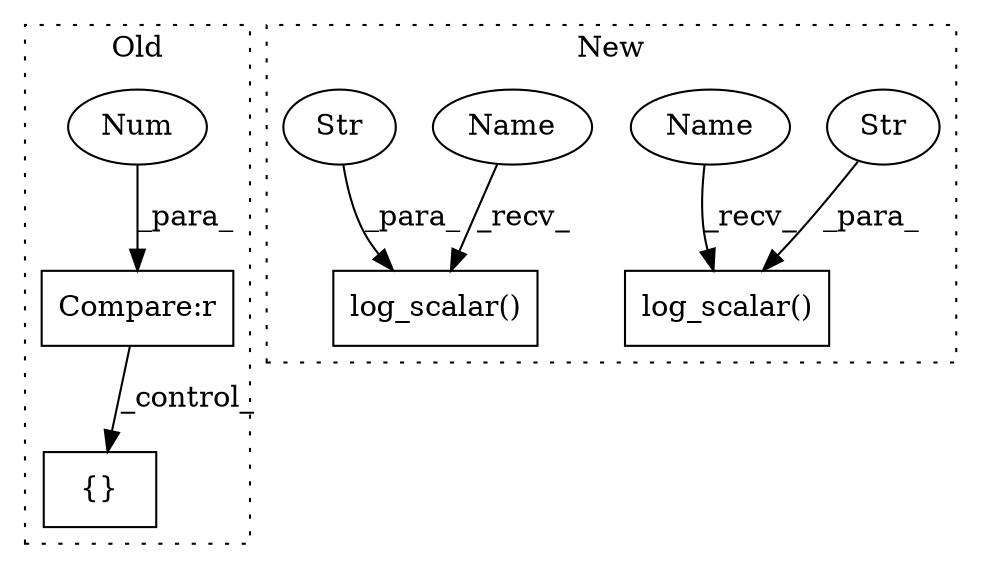 digraph G {
subgraph cluster0 {
1 [label="{}" a="95" s="26365,26392" l="1,1" shape="box"];
4 [label="Compare:r" a="40" s="26319" l="25" shape="box"];
5 [label="Num" a="76" s="26343" l="1" shape="ellipse"];
label = "Old";
style="dotted";
}
subgraph cluster1 {
2 [label="log_scalar()" a="75" s="26207,26244" l="19,24" shape="box"];
3 [label="Str" a="66" s="26226" l="7" shape="ellipse"];
6 [label="log_scalar()" a="75" s="26325,26584" l="40,82" shape="box"];
7 [label="Str" a="66" s="26365" l="6" shape="ellipse"];
8 [label="Name" a="87" s="26207" l="7" shape="ellipse"];
9 [label="Name" a="87" s="26325" l="7" shape="ellipse"];
label = "New";
style="dotted";
}
3 -> 2 [label="_para_"];
4 -> 1 [label="_control_"];
5 -> 4 [label="_para_"];
7 -> 6 [label="_para_"];
8 -> 2 [label="_recv_"];
9 -> 6 [label="_recv_"];
}